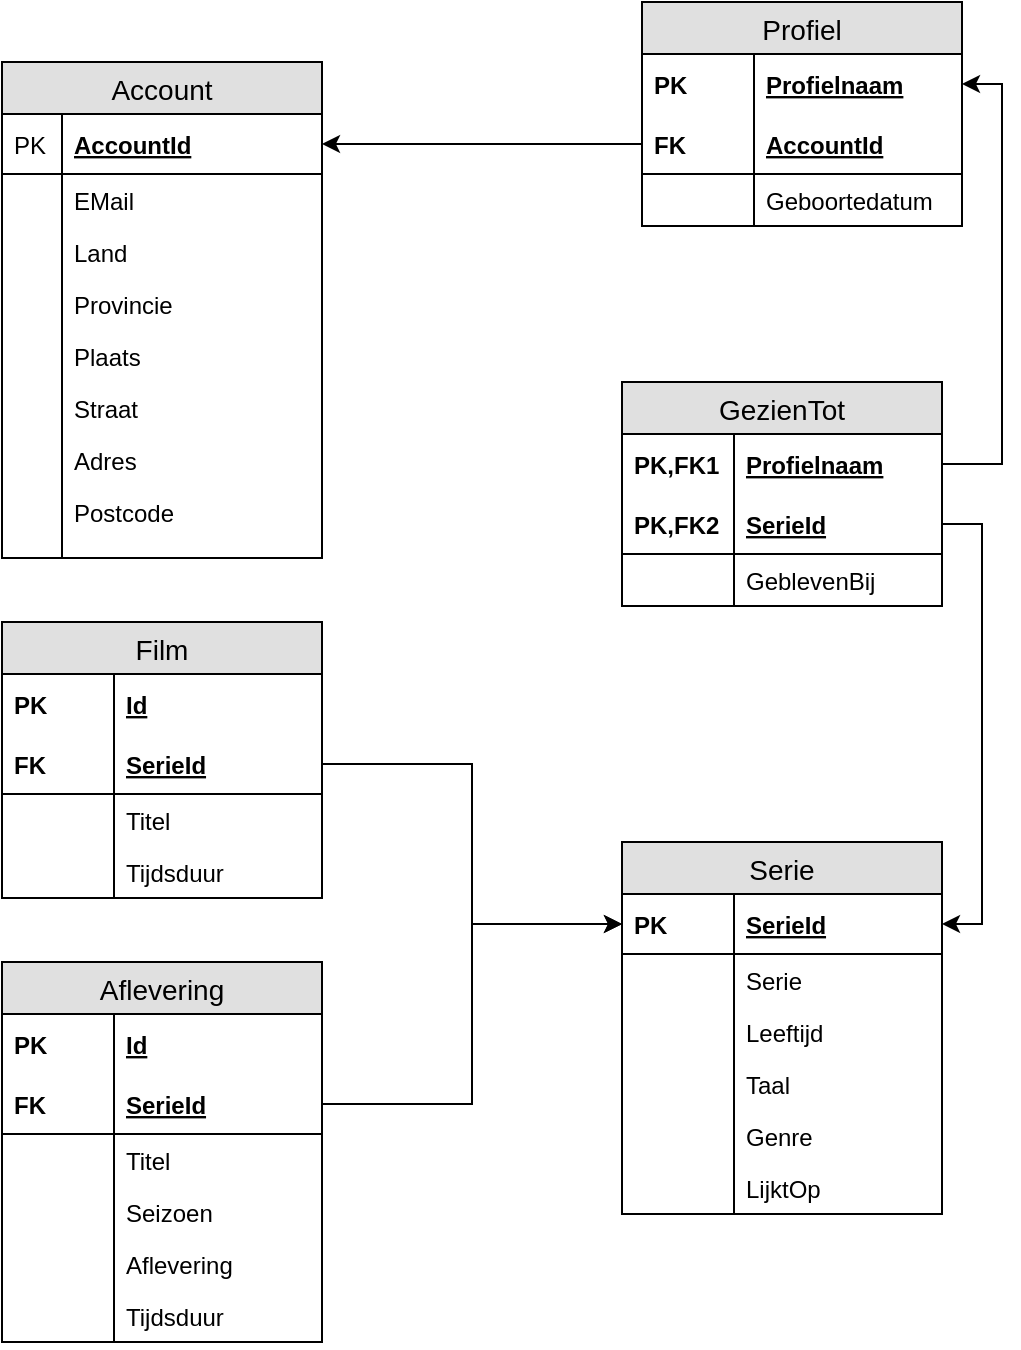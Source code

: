 <mxfile version="12.2.2" type="device" pages="1"><diagram id="GTF6Y3XMVISHfkGuBx8w" name="Page-1"><mxGraphModel dx="1463" dy="847" grid="1" gridSize="10" guides="0" tooltips="1" connect="1" arrows="1" fold="1" page="1" pageScale="1" pageWidth="727" pageHeight="869" math="0" shadow="0"><root><mxCell id="0"/><mxCell id="1" parent="0"/><mxCell id="_Yb_HPhV_zAdE_0xKmU--80" value="Film" style="swimlane;fontStyle=0;childLayout=stackLayout;horizontal=1;startSize=26;fillColor=#e0e0e0;horizontalStack=0;resizeParent=1;resizeParentMax=0;resizeLast=0;collapsible=1;marginBottom=0;swimlaneFillColor=#ffffff;align=center;fontSize=14;" parent="1" vertex="1"><mxGeometry x="40" y="680" width="160" height="138" as="geometry"/></mxCell><mxCell id="mfK9eENEzs-aX-TxtbAI-12" value="Id" style="shape=partialRectangle;top=0;left=0;right=0;bottom=0;align=left;verticalAlign=middle;fillColor=none;spacingLeft=60;spacingRight=4;overflow=hidden;rotatable=0;points=[[0,0.5],[1,0.5]];portConstraint=eastwest;dropTarget=0;fontStyle=5;fontSize=12;" parent="_Yb_HPhV_zAdE_0xKmU--80" vertex="1"><mxGeometry y="26" width="160" height="30" as="geometry"/></mxCell><mxCell id="mfK9eENEzs-aX-TxtbAI-13" value="PK" style="shape=partialRectangle;fontStyle=1;top=0;left=0;bottom=0;fillColor=none;align=left;verticalAlign=middle;spacingLeft=4;spacingRight=4;overflow=hidden;rotatable=0;points=[];portConstraint=eastwest;part=1;fontSize=12;" parent="mfK9eENEzs-aX-TxtbAI-12" vertex="1" connectable="0"><mxGeometry width="56" height="30" as="geometry"/></mxCell><mxCell id="_Yb_HPhV_zAdE_0xKmU--83" value="SerieId" style="shape=partialRectangle;top=0;left=0;right=0;bottom=1;align=left;verticalAlign=middle;fillColor=none;spacingLeft=60;spacingRight=4;overflow=hidden;rotatable=0;points=[[0,0.5],[1,0.5]];portConstraint=eastwest;dropTarget=0;fontStyle=5;fontSize=12;" parent="_Yb_HPhV_zAdE_0xKmU--80" vertex="1"><mxGeometry y="56" width="160" height="30" as="geometry"/></mxCell><mxCell id="_Yb_HPhV_zAdE_0xKmU--84" value="FK" style="shape=partialRectangle;fontStyle=1;top=0;left=0;bottom=0;fillColor=none;align=left;verticalAlign=middle;spacingLeft=4;spacingRight=4;overflow=hidden;rotatable=0;points=[];portConstraint=eastwest;part=1;fontSize=12;" parent="_Yb_HPhV_zAdE_0xKmU--83" vertex="1" connectable="0"><mxGeometry width="56" height="30" as="geometry"/></mxCell><mxCell id="1tCk3vJiVh89fxVoKghc-22" value="Titel" style="shape=partialRectangle;top=0;left=0;right=0;bottom=0;align=left;verticalAlign=top;fillColor=none;spacingLeft=60;spacingRight=4;overflow=hidden;rotatable=0;points=[[0,0.5],[1,0.5]];portConstraint=eastwest;dropTarget=0;fontSize=12;" parent="_Yb_HPhV_zAdE_0xKmU--80" vertex="1"><mxGeometry y="86" width="160" height="26" as="geometry"/></mxCell><mxCell id="1tCk3vJiVh89fxVoKghc-23" value="" style="shape=partialRectangle;top=0;left=0;bottom=0;fillColor=none;align=left;verticalAlign=top;spacingLeft=4;spacingRight=4;overflow=hidden;rotatable=0;points=[];portConstraint=eastwest;part=1;fontSize=12;" parent="1tCk3vJiVh89fxVoKghc-22" vertex="1" connectable="0"><mxGeometry width="56" height="26" as="geometry"/></mxCell><mxCell id="_Yb_HPhV_zAdE_0xKmU--92" value="Tijdsduur" style="shape=partialRectangle;top=0;left=0;right=0;bottom=0;align=left;verticalAlign=top;fillColor=none;spacingLeft=60;spacingRight=4;overflow=hidden;rotatable=0;points=[[0,0.5],[1,0.5]];portConstraint=eastwest;dropTarget=0;fontSize=12;" parent="_Yb_HPhV_zAdE_0xKmU--80" vertex="1"><mxGeometry y="112" width="160" height="26" as="geometry"/></mxCell><mxCell id="_Yb_HPhV_zAdE_0xKmU--93" value="" style="shape=partialRectangle;top=0;left=0;bottom=0;fillColor=none;align=left;verticalAlign=top;spacingLeft=4;spacingRight=4;overflow=hidden;rotatable=0;points=[];portConstraint=eastwest;part=1;fontSize=12;" parent="_Yb_HPhV_zAdE_0xKmU--92" vertex="1" connectable="0"><mxGeometry width="56" height="26" as="geometry"/></mxCell><mxCell id="_Yb_HPhV_zAdE_0xKmU--98" value="Serie" style="swimlane;fontStyle=0;childLayout=stackLayout;horizontal=1;startSize=26;fillColor=#e0e0e0;horizontalStack=0;resizeParent=1;resizeParentMax=0;resizeLast=0;collapsible=1;marginBottom=0;swimlaneFillColor=#ffffff;align=center;fontSize=14;" parent="1" vertex="1"><mxGeometry x="350" y="790" width="160" height="186" as="geometry"/></mxCell><mxCell id="1tCk3vJiVh89fxVoKghc-26" value="SerieId" style="shape=partialRectangle;top=0;left=0;right=0;bottom=1;align=left;verticalAlign=middle;fillColor=none;spacingLeft=60;spacingRight=4;overflow=hidden;rotatable=0;points=[[0,0.5],[1,0.5]];portConstraint=eastwest;dropTarget=0;fontStyle=5;fontSize=12;" parent="_Yb_HPhV_zAdE_0xKmU--98" vertex="1"><mxGeometry y="26" width="160" height="30" as="geometry"/></mxCell><mxCell id="1tCk3vJiVh89fxVoKghc-27" value="PK" style="shape=partialRectangle;fontStyle=1;top=0;left=0;bottom=0;fillColor=none;align=left;verticalAlign=middle;spacingLeft=4;spacingRight=4;overflow=hidden;rotatable=0;points=[];portConstraint=eastwest;part=1;fontSize=12;" parent="1tCk3vJiVh89fxVoKghc-26" vertex="1" connectable="0"><mxGeometry width="56" height="30" as="geometry"/></mxCell><mxCell id="1tCk3vJiVh89fxVoKghc-1" value="Serie" style="shape=partialRectangle;top=0;left=0;right=0;bottom=0;align=left;verticalAlign=top;fillColor=none;spacingLeft=60;spacingRight=4;overflow=hidden;rotatable=0;points=[[0,0.5],[1,0.5]];portConstraint=eastwest;dropTarget=0;fontSize=12;" parent="_Yb_HPhV_zAdE_0xKmU--98" vertex="1"><mxGeometry y="56" width="160" height="26" as="geometry"/></mxCell><mxCell id="1tCk3vJiVh89fxVoKghc-2" value="" style="shape=partialRectangle;top=0;left=0;bottom=0;fillColor=none;align=left;verticalAlign=top;spacingLeft=4;spacingRight=4;overflow=hidden;rotatable=0;points=[];portConstraint=eastwest;part=1;fontSize=12;" parent="1tCk3vJiVh89fxVoKghc-1" vertex="1" connectable="0"><mxGeometry width="56" height="26" as="geometry"/></mxCell><mxCell id="_Yb_HPhV_zAdE_0xKmU--105" value="Leeftijd" style="shape=partialRectangle;top=0;left=0;right=0;bottom=0;align=left;verticalAlign=top;fillColor=none;spacingLeft=60;spacingRight=4;overflow=hidden;rotatable=0;points=[[0,0.5],[1,0.5]];portConstraint=eastwest;dropTarget=0;fontSize=12;" parent="_Yb_HPhV_zAdE_0xKmU--98" vertex="1"><mxGeometry y="82" width="160" height="26" as="geometry"/></mxCell><mxCell id="_Yb_HPhV_zAdE_0xKmU--106" value="" style="shape=partialRectangle;top=0;left=0;bottom=0;fillColor=none;align=left;verticalAlign=top;spacingLeft=4;spacingRight=4;overflow=hidden;rotatable=0;points=[];portConstraint=eastwest;part=1;fontSize=12;" parent="_Yb_HPhV_zAdE_0xKmU--105" vertex="1" connectable="0"><mxGeometry width="56" height="26" as="geometry"/></mxCell><mxCell id="1tCk3vJiVh89fxVoKghc-5" value="Taal" style="shape=partialRectangle;top=0;left=0;right=0;bottom=0;align=left;verticalAlign=top;fillColor=none;spacingLeft=60;spacingRight=4;overflow=hidden;rotatable=0;points=[[0,0.5],[1,0.5]];portConstraint=eastwest;dropTarget=0;fontSize=12;" parent="_Yb_HPhV_zAdE_0xKmU--98" vertex="1"><mxGeometry y="108" width="160" height="26" as="geometry"/></mxCell><mxCell id="1tCk3vJiVh89fxVoKghc-6" value="" style="shape=partialRectangle;top=0;left=0;bottom=0;fillColor=none;align=left;verticalAlign=top;spacingLeft=4;spacingRight=4;overflow=hidden;rotatable=0;points=[];portConstraint=eastwest;part=1;fontSize=12;" parent="1tCk3vJiVh89fxVoKghc-5" vertex="1" connectable="0"><mxGeometry width="56" height="26" as="geometry"/></mxCell><mxCell id="1tCk3vJiVh89fxVoKghc-3" value="Genre" style="shape=partialRectangle;top=0;left=0;right=0;bottom=0;align=left;verticalAlign=top;fillColor=none;spacingLeft=60;spacingRight=4;overflow=hidden;rotatable=0;points=[[0,0.5],[1,0.5]];portConstraint=eastwest;dropTarget=0;fontSize=12;" parent="_Yb_HPhV_zAdE_0xKmU--98" vertex="1"><mxGeometry y="134" width="160" height="26" as="geometry"/></mxCell><mxCell id="1tCk3vJiVh89fxVoKghc-4" value="" style="shape=partialRectangle;top=0;left=0;bottom=0;fillColor=none;align=left;verticalAlign=top;spacingLeft=4;spacingRight=4;overflow=hidden;rotatable=0;points=[];portConstraint=eastwest;part=1;fontSize=12;" parent="1tCk3vJiVh89fxVoKghc-3" vertex="1" connectable="0"><mxGeometry width="56" height="26" as="geometry"/></mxCell><mxCell id="1tCk3vJiVh89fxVoKghc-7" value="LijktOp" style="shape=partialRectangle;top=0;left=0;right=0;bottom=0;align=left;verticalAlign=top;fillColor=none;spacingLeft=60;spacingRight=4;overflow=hidden;rotatable=0;points=[[0,0.5],[1,0.5]];portConstraint=eastwest;dropTarget=0;fontSize=12;" parent="_Yb_HPhV_zAdE_0xKmU--98" vertex="1"><mxGeometry y="160" width="160" height="26" as="geometry"/></mxCell><mxCell id="1tCk3vJiVh89fxVoKghc-8" value="" style="shape=partialRectangle;top=0;left=0;bottom=0;fillColor=none;align=left;verticalAlign=top;spacingLeft=4;spacingRight=4;overflow=hidden;rotatable=0;points=[];portConstraint=eastwest;part=1;fontSize=12;" parent="1tCk3vJiVh89fxVoKghc-7" vertex="1" connectable="0"><mxGeometry width="56" height="26" as="geometry"/></mxCell><mxCell id="_Yb_HPhV_zAdE_0xKmU--114" value="Account" style="swimlane;fontStyle=0;childLayout=stackLayout;horizontal=1;startSize=26;fillColor=#e0e0e0;horizontalStack=0;resizeParent=1;resizeParentMax=0;resizeLast=0;collapsible=1;marginBottom=0;swimlaneFillColor=#ffffff;align=center;fontSize=14;" parent="1" vertex="1"><mxGeometry x="40" y="400" width="160" height="248" as="geometry"/></mxCell><mxCell id="_Yb_HPhV_zAdE_0xKmU--115" value="AccountId" style="shape=partialRectangle;top=0;left=0;right=0;bottom=1;align=left;verticalAlign=middle;fillColor=none;spacingLeft=34;spacingRight=4;overflow=hidden;rotatable=0;points=[[0,0.5],[1,0.5]];portConstraint=eastwest;dropTarget=0;fontStyle=5;fontSize=12;" parent="_Yb_HPhV_zAdE_0xKmU--114" vertex="1"><mxGeometry y="26" width="160" height="30" as="geometry"/></mxCell><mxCell id="_Yb_HPhV_zAdE_0xKmU--116" value="PK" style="shape=partialRectangle;top=0;left=0;bottom=0;fillColor=none;align=left;verticalAlign=middle;spacingLeft=4;spacingRight=4;overflow=hidden;rotatable=0;points=[];portConstraint=eastwest;part=1;fontSize=12;" parent="_Yb_HPhV_zAdE_0xKmU--115" vertex="1" connectable="0"><mxGeometry width="30" height="30" as="geometry"/></mxCell><mxCell id="_Yb_HPhV_zAdE_0xKmU--117" value="EMail" style="shape=partialRectangle;top=0;left=0;right=0;bottom=0;align=left;verticalAlign=top;fillColor=none;spacingLeft=34;spacingRight=4;overflow=hidden;rotatable=0;points=[[0,0.5],[1,0.5]];portConstraint=eastwest;dropTarget=0;fontSize=12;" parent="_Yb_HPhV_zAdE_0xKmU--114" vertex="1"><mxGeometry y="56" width="160" height="26" as="geometry"/></mxCell><mxCell id="_Yb_HPhV_zAdE_0xKmU--118" value="" style="shape=partialRectangle;top=0;left=0;bottom=0;fillColor=none;align=left;verticalAlign=top;spacingLeft=4;spacingRight=4;overflow=hidden;rotatable=0;points=[];portConstraint=eastwest;part=1;fontSize=12;" parent="_Yb_HPhV_zAdE_0xKmU--117" vertex="1" connectable="0"><mxGeometry width="30" height="26" as="geometry"/></mxCell><mxCell id="_Yb_HPhV_zAdE_0xKmU--119" value="Land" style="shape=partialRectangle;top=0;left=0;right=0;bottom=0;align=left;verticalAlign=top;fillColor=none;spacingLeft=34;spacingRight=4;overflow=hidden;rotatable=0;points=[[0,0.5],[1,0.5]];portConstraint=eastwest;dropTarget=0;fontSize=12;" parent="_Yb_HPhV_zAdE_0xKmU--114" vertex="1"><mxGeometry y="82" width="160" height="26" as="geometry"/></mxCell><mxCell id="_Yb_HPhV_zAdE_0xKmU--120" value="" style="shape=partialRectangle;top=0;left=0;bottom=0;fillColor=none;align=left;verticalAlign=top;spacingLeft=4;spacingRight=4;overflow=hidden;rotatable=0;points=[];portConstraint=eastwest;part=1;fontSize=12;" parent="_Yb_HPhV_zAdE_0xKmU--119" vertex="1" connectable="0"><mxGeometry width="30" height="26" as="geometry"/></mxCell><mxCell id="_Yb_HPhV_zAdE_0xKmU--132" value="Provincie" style="shape=partialRectangle;top=0;left=0;right=0;bottom=0;align=left;verticalAlign=top;fillColor=none;spacingLeft=34;spacingRight=4;overflow=hidden;rotatable=0;points=[[0,0.5],[1,0.5]];portConstraint=eastwest;dropTarget=0;fontSize=12;" parent="_Yb_HPhV_zAdE_0xKmU--114" vertex="1"><mxGeometry y="108" width="160" height="26" as="geometry"/></mxCell><mxCell id="_Yb_HPhV_zAdE_0xKmU--133" value="" style="shape=partialRectangle;top=0;left=0;bottom=0;fillColor=none;align=left;verticalAlign=top;spacingLeft=4;spacingRight=4;overflow=hidden;rotatable=0;points=[];portConstraint=eastwest;part=1;fontSize=12;" parent="_Yb_HPhV_zAdE_0xKmU--132" vertex="1" connectable="0"><mxGeometry width="30" height="26" as="geometry"/></mxCell><mxCell id="_Yb_HPhV_zAdE_0xKmU--121" value="Plaats" style="shape=partialRectangle;top=0;left=0;right=0;bottom=0;align=left;verticalAlign=top;fillColor=none;spacingLeft=34;spacingRight=4;overflow=hidden;rotatable=0;points=[[0,0.5],[1,0.5]];portConstraint=eastwest;dropTarget=0;fontSize=12;" parent="_Yb_HPhV_zAdE_0xKmU--114" vertex="1"><mxGeometry y="134" width="160" height="26" as="geometry"/></mxCell><mxCell id="_Yb_HPhV_zAdE_0xKmU--122" value="" style="shape=partialRectangle;top=0;left=0;bottom=0;fillColor=none;align=left;verticalAlign=top;spacingLeft=4;spacingRight=4;overflow=hidden;rotatable=0;points=[];portConstraint=eastwest;part=1;fontSize=12;" parent="_Yb_HPhV_zAdE_0xKmU--121" vertex="1" connectable="0"><mxGeometry width="30" height="26" as="geometry"/></mxCell><mxCell id="_Yb_HPhV_zAdE_0xKmU--134" value="Straat" style="shape=partialRectangle;top=0;left=0;right=0;bottom=0;align=left;verticalAlign=top;fillColor=none;spacingLeft=34;spacingRight=4;overflow=hidden;rotatable=0;points=[[0,0.5],[1,0.5]];portConstraint=eastwest;dropTarget=0;fontSize=12;" parent="_Yb_HPhV_zAdE_0xKmU--114" vertex="1"><mxGeometry y="160" width="160" height="26" as="geometry"/></mxCell><mxCell id="_Yb_HPhV_zAdE_0xKmU--135" value="" style="shape=partialRectangle;top=0;left=0;bottom=0;fillColor=none;align=left;verticalAlign=top;spacingLeft=4;spacingRight=4;overflow=hidden;rotatable=0;points=[];portConstraint=eastwest;part=1;fontSize=12;" parent="_Yb_HPhV_zAdE_0xKmU--134" vertex="1" connectable="0"><mxGeometry width="30" height="26" as="geometry"/></mxCell><mxCell id="_Yb_HPhV_zAdE_0xKmU--138" value="Adres" style="shape=partialRectangle;top=0;left=0;right=0;bottom=0;align=left;verticalAlign=top;fillColor=none;spacingLeft=34;spacingRight=4;overflow=hidden;rotatable=0;points=[[0,0.5],[1,0.5]];portConstraint=eastwest;dropTarget=0;fontSize=12;" parent="_Yb_HPhV_zAdE_0xKmU--114" vertex="1"><mxGeometry y="186" width="160" height="26" as="geometry"/></mxCell><mxCell id="_Yb_HPhV_zAdE_0xKmU--139" value="" style="shape=partialRectangle;top=0;left=0;bottom=0;fillColor=none;align=left;verticalAlign=top;spacingLeft=4;spacingRight=4;overflow=hidden;rotatable=0;points=[];portConstraint=eastwest;part=1;fontSize=12;" parent="_Yb_HPhV_zAdE_0xKmU--138" vertex="1" connectable="0"><mxGeometry width="30" height="26" as="geometry"/></mxCell><mxCell id="_Yb_HPhV_zAdE_0xKmU--136" value="Postcode" style="shape=partialRectangle;top=0;left=0;right=0;bottom=0;align=left;verticalAlign=top;fillColor=none;spacingLeft=34;spacingRight=4;overflow=hidden;rotatable=0;points=[[0,0.5],[1,0.5]];portConstraint=eastwest;dropTarget=0;fontSize=12;" parent="_Yb_HPhV_zAdE_0xKmU--114" vertex="1"><mxGeometry y="212" width="160" height="26" as="geometry"/></mxCell><mxCell id="_Yb_HPhV_zAdE_0xKmU--137" value="" style="shape=partialRectangle;top=0;left=0;bottom=0;fillColor=none;align=left;verticalAlign=top;spacingLeft=4;spacingRight=4;overflow=hidden;rotatable=0;points=[];portConstraint=eastwest;part=1;fontSize=12;" parent="_Yb_HPhV_zAdE_0xKmU--136" vertex="1" connectable="0"><mxGeometry width="30" height="26" as="geometry"/></mxCell><mxCell id="_Yb_HPhV_zAdE_0xKmU--123" value="" style="shape=partialRectangle;top=0;left=0;right=0;bottom=0;align=left;verticalAlign=top;fillColor=none;spacingLeft=34;spacingRight=4;overflow=hidden;rotatable=0;points=[[0,0.5],[1,0.5]];portConstraint=eastwest;dropTarget=0;fontSize=12;" parent="_Yb_HPhV_zAdE_0xKmU--114" vertex="1"><mxGeometry y="238" width="160" height="10" as="geometry"/></mxCell><mxCell id="_Yb_HPhV_zAdE_0xKmU--124" value="" style="shape=partialRectangle;top=0;left=0;bottom=0;fillColor=none;align=left;verticalAlign=top;spacingLeft=4;spacingRight=4;overflow=hidden;rotatable=0;points=[];portConstraint=eastwest;part=1;fontSize=12;" parent="_Yb_HPhV_zAdE_0xKmU--123" vertex="1" connectable="0"><mxGeometry width="30" height="10" as="geometry"/></mxCell><mxCell id="_Yb_HPhV_zAdE_0xKmU--125" value="Profiel" style="swimlane;fontStyle=0;childLayout=stackLayout;horizontal=1;startSize=26;fillColor=#e0e0e0;horizontalStack=0;resizeParent=1;resizeParentMax=0;resizeLast=0;collapsible=1;marginBottom=0;swimlaneFillColor=#ffffff;align=center;fontSize=14;" parent="1" vertex="1"><mxGeometry x="360" y="370" width="160" height="112" as="geometry"/></mxCell><mxCell id="mfK9eENEzs-aX-TxtbAI-22" value="Profielnaam" style="shape=partialRectangle;top=0;left=0;right=0;bottom=0;align=left;verticalAlign=middle;fillColor=none;spacingLeft=60;spacingRight=4;overflow=hidden;rotatable=0;points=[[0,0.5],[1,0.5]];portConstraint=eastwest;dropTarget=0;fontStyle=5;fontSize=12;" parent="_Yb_HPhV_zAdE_0xKmU--125" vertex="1"><mxGeometry y="26" width="160" height="30" as="geometry"/></mxCell><mxCell id="mfK9eENEzs-aX-TxtbAI-23" value="PK" style="shape=partialRectangle;fontStyle=1;top=0;left=0;bottom=0;fillColor=none;align=left;verticalAlign=middle;spacingLeft=4;spacingRight=4;overflow=hidden;rotatable=0;points=[];portConstraint=eastwest;part=1;fontSize=12;" parent="mfK9eENEzs-aX-TxtbAI-22" vertex="1" connectable="0"><mxGeometry width="56" height="30" as="geometry"/></mxCell><mxCell id="_Yb_HPhV_zAdE_0xKmU--128" value="AccountId" style="shape=partialRectangle;top=0;left=0;right=0;bottom=1;align=left;verticalAlign=middle;fillColor=none;spacingLeft=60;spacingRight=4;overflow=hidden;rotatable=0;points=[[0,0.5],[1,0.5]];portConstraint=eastwest;dropTarget=0;fontStyle=5;fontSize=12;" parent="_Yb_HPhV_zAdE_0xKmU--125" vertex="1"><mxGeometry y="56" width="160" height="30" as="geometry"/></mxCell><mxCell id="_Yb_HPhV_zAdE_0xKmU--129" value="FK" style="shape=partialRectangle;fontStyle=1;top=0;left=0;bottom=0;fillColor=none;align=left;verticalAlign=middle;spacingLeft=4;spacingRight=4;overflow=hidden;rotatable=0;points=[];portConstraint=eastwest;part=1;fontSize=12;" parent="_Yb_HPhV_zAdE_0xKmU--128" vertex="1" connectable="0"><mxGeometry width="56" height="30" as="geometry"/></mxCell><mxCell id="_Yb_HPhV_zAdE_0xKmU--130" value="Geboortedatum" style="shape=partialRectangle;top=0;left=0;right=0;bottom=0;align=left;verticalAlign=top;fillColor=none;spacingLeft=60;spacingRight=4;overflow=hidden;rotatable=0;points=[[0,0.5],[1,0.5]];portConstraint=eastwest;dropTarget=0;fontSize=12;" parent="_Yb_HPhV_zAdE_0xKmU--125" vertex="1"><mxGeometry y="86" width="160" height="26" as="geometry"/></mxCell><mxCell id="_Yb_HPhV_zAdE_0xKmU--131" value="" style="shape=partialRectangle;top=0;left=0;bottom=0;fillColor=none;align=left;verticalAlign=top;spacingLeft=4;spacingRight=4;overflow=hidden;rotatable=0;points=[];portConstraint=eastwest;part=1;fontSize=12;" parent="_Yb_HPhV_zAdE_0xKmU--130" vertex="1" connectable="0"><mxGeometry width="56" height="26" as="geometry"/></mxCell><mxCell id="1tCk3vJiVh89fxVoKghc-9" value="Aflevering" style="swimlane;fontStyle=0;childLayout=stackLayout;horizontal=1;startSize=26;fillColor=#e0e0e0;horizontalStack=0;resizeParent=1;resizeParentMax=0;resizeLast=0;collapsible=1;marginBottom=0;swimlaneFillColor=#ffffff;align=center;fontSize=14;" parent="1" vertex="1"><mxGeometry x="40" y="850" width="160" height="190" as="geometry"/></mxCell><mxCell id="mfK9eENEzs-aX-TxtbAI-10" value="Id" style="shape=partialRectangle;top=0;left=0;right=0;bottom=0;align=left;verticalAlign=middle;fillColor=none;spacingLeft=60;spacingRight=4;overflow=hidden;rotatable=0;points=[[0,0.5],[1,0.5]];portConstraint=eastwest;dropTarget=0;fontStyle=5;fontSize=12;" parent="1tCk3vJiVh89fxVoKghc-9" vertex="1"><mxGeometry y="26" width="160" height="30" as="geometry"/></mxCell><mxCell id="mfK9eENEzs-aX-TxtbAI-11" value="PK" style="shape=partialRectangle;fontStyle=1;top=0;left=0;bottom=0;fillColor=none;align=left;verticalAlign=middle;spacingLeft=4;spacingRight=4;overflow=hidden;rotatable=0;points=[];portConstraint=eastwest;part=1;fontSize=12;" parent="mfK9eENEzs-aX-TxtbAI-10" vertex="1" connectable="0"><mxGeometry width="56" height="30" as="geometry"/></mxCell><mxCell id="1tCk3vJiVh89fxVoKghc-10" value="SerieId" style="shape=partialRectangle;top=0;left=0;right=0;bottom=1;align=left;verticalAlign=middle;fillColor=none;spacingLeft=60;spacingRight=4;overflow=hidden;rotatable=0;points=[[0,0.5],[1,0.5]];portConstraint=eastwest;dropTarget=0;fontStyle=5;fontSize=12;" parent="1tCk3vJiVh89fxVoKghc-9" vertex="1"><mxGeometry y="56" width="160" height="30" as="geometry"/></mxCell><mxCell id="1tCk3vJiVh89fxVoKghc-11" value="FK" style="shape=partialRectangle;fontStyle=1;top=0;left=0;bottom=0;fillColor=none;align=left;verticalAlign=middle;spacingLeft=4;spacingRight=4;overflow=hidden;rotatable=0;points=[];portConstraint=eastwest;part=1;fontSize=12;" parent="1tCk3vJiVh89fxVoKghc-10" vertex="1" connectable="0"><mxGeometry width="56" height="30" as="geometry"/></mxCell><mxCell id="1tCk3vJiVh89fxVoKghc-14" value="Titel" style="shape=partialRectangle;top=0;left=0;right=0;bottom=0;align=left;verticalAlign=top;fillColor=none;spacingLeft=60;spacingRight=4;overflow=hidden;rotatable=0;points=[[0,0.5],[1,0.5]];portConstraint=eastwest;dropTarget=0;fontSize=12;" parent="1tCk3vJiVh89fxVoKghc-9" vertex="1"><mxGeometry y="86" width="160" height="26" as="geometry"/></mxCell><mxCell id="1tCk3vJiVh89fxVoKghc-15" value="" style="shape=partialRectangle;top=0;left=0;bottom=0;fillColor=none;align=left;verticalAlign=top;spacingLeft=4;spacingRight=4;overflow=hidden;rotatable=0;points=[];portConstraint=eastwest;part=1;fontSize=12;" parent="1tCk3vJiVh89fxVoKghc-14" vertex="1" connectable="0"><mxGeometry width="56" height="26" as="geometry"/></mxCell><mxCell id="1tCk3vJiVh89fxVoKghc-16" value="Seizoen" style="shape=partialRectangle;top=0;left=0;right=0;bottom=0;align=left;verticalAlign=top;fillColor=none;spacingLeft=60;spacingRight=4;overflow=hidden;rotatable=0;points=[[0,0.5],[1,0.5]];portConstraint=eastwest;dropTarget=0;fontSize=12;" parent="1tCk3vJiVh89fxVoKghc-9" vertex="1"><mxGeometry y="112" width="160" height="26" as="geometry"/></mxCell><mxCell id="1tCk3vJiVh89fxVoKghc-17" value="" style="shape=partialRectangle;top=0;left=0;bottom=0;fillColor=none;align=left;verticalAlign=top;spacingLeft=4;spacingRight=4;overflow=hidden;rotatable=0;points=[];portConstraint=eastwest;part=1;fontSize=12;" parent="1tCk3vJiVh89fxVoKghc-16" vertex="1" connectable="0"><mxGeometry width="56" height="26" as="geometry"/></mxCell><mxCell id="1tCk3vJiVh89fxVoKghc-18" value="Aflevering" style="shape=partialRectangle;top=0;left=0;right=0;bottom=0;align=left;verticalAlign=top;fillColor=none;spacingLeft=60;spacingRight=4;overflow=hidden;rotatable=0;points=[[0,0.5],[1,0.5]];portConstraint=eastwest;dropTarget=0;fontSize=12;" parent="1tCk3vJiVh89fxVoKghc-9" vertex="1"><mxGeometry y="138" width="160" height="26" as="geometry"/></mxCell><mxCell id="1tCk3vJiVh89fxVoKghc-19" value="" style="shape=partialRectangle;top=0;left=0;bottom=0;fillColor=none;align=left;verticalAlign=top;spacingLeft=4;spacingRight=4;overflow=hidden;rotatable=0;points=[];portConstraint=eastwest;part=1;fontSize=12;" parent="1tCk3vJiVh89fxVoKghc-18" vertex="1" connectable="0"><mxGeometry width="56" height="26" as="geometry"/></mxCell><mxCell id="1tCk3vJiVh89fxVoKghc-20" value="Tijdsduur" style="shape=partialRectangle;top=0;left=0;right=0;bottom=0;align=left;verticalAlign=top;fillColor=none;spacingLeft=60;spacingRight=4;overflow=hidden;rotatable=0;points=[[0,0.5],[1,0.5]];portConstraint=eastwest;dropTarget=0;fontSize=12;" parent="1tCk3vJiVh89fxVoKghc-9" vertex="1"><mxGeometry y="164" width="160" height="26" as="geometry"/></mxCell><mxCell id="1tCk3vJiVh89fxVoKghc-21" value="" style="shape=partialRectangle;top=0;left=0;bottom=0;fillColor=none;align=left;verticalAlign=top;spacingLeft=4;spacingRight=4;overflow=hidden;rotatable=0;points=[];portConstraint=eastwest;part=1;fontSize=12;" parent="1tCk3vJiVh89fxVoKghc-20" vertex="1" connectable="0"><mxGeometry width="56" height="26" as="geometry"/></mxCell><mxCell id="mfK9eENEzs-aX-TxtbAI-1" value="GezienTot" style="swimlane;fontStyle=0;childLayout=stackLayout;horizontal=1;startSize=26;fillColor=#e0e0e0;horizontalStack=0;resizeParent=1;resizeParentMax=0;resizeLast=0;collapsible=1;marginBottom=0;swimlaneFillColor=#ffffff;align=center;fontSize=14;" parent="1" vertex="1"><mxGeometry x="350" y="560" width="160" height="112" as="geometry"/></mxCell><mxCell id="mfK9eENEzs-aX-TxtbAI-2" value="Profielnaam" style="shape=partialRectangle;top=0;left=0;right=0;bottom=0;align=left;verticalAlign=middle;fillColor=none;spacingLeft=60;spacingRight=4;overflow=hidden;rotatable=0;points=[[0,0.5],[1,0.5]];portConstraint=eastwest;dropTarget=0;fontStyle=5;fontSize=12;" parent="mfK9eENEzs-aX-TxtbAI-1" vertex="1"><mxGeometry y="26" width="160" height="30" as="geometry"/></mxCell><mxCell id="mfK9eENEzs-aX-TxtbAI-3" value="PK,FK1" style="shape=partialRectangle;fontStyle=1;top=0;left=0;bottom=0;fillColor=none;align=left;verticalAlign=middle;spacingLeft=4;spacingRight=4;overflow=hidden;rotatable=0;points=[];portConstraint=eastwest;part=1;fontSize=12;" parent="mfK9eENEzs-aX-TxtbAI-2" vertex="1" connectable="0"><mxGeometry width="56" height="30" as="geometry"/></mxCell><mxCell id="mfK9eENEzs-aX-TxtbAI-4" value="SerieId" style="shape=partialRectangle;top=0;left=0;right=0;bottom=1;align=left;verticalAlign=middle;fillColor=none;spacingLeft=60;spacingRight=4;overflow=hidden;rotatable=0;points=[[0,0.5],[1,0.5]];portConstraint=eastwest;dropTarget=0;fontStyle=5;fontSize=12;" parent="mfK9eENEzs-aX-TxtbAI-1" vertex="1"><mxGeometry y="56" width="160" height="30" as="geometry"/></mxCell><mxCell id="mfK9eENEzs-aX-TxtbAI-5" value="PK,FK2" style="shape=partialRectangle;fontStyle=1;top=0;left=0;bottom=0;fillColor=none;align=left;verticalAlign=middle;spacingLeft=4;spacingRight=4;overflow=hidden;rotatable=0;points=[];portConstraint=eastwest;part=1;fontSize=12;" parent="mfK9eENEzs-aX-TxtbAI-4" vertex="1" connectable="0"><mxGeometry width="56" height="30" as="geometry"/></mxCell><mxCell id="mfK9eENEzs-aX-TxtbAI-6" value="GeblevenBij" style="shape=partialRectangle;top=0;left=0;right=0;bottom=0;align=left;verticalAlign=top;fillColor=none;spacingLeft=60;spacingRight=4;overflow=hidden;rotatable=0;points=[[0,0.5],[1,0.5]];portConstraint=eastwest;dropTarget=0;fontSize=12;" parent="mfK9eENEzs-aX-TxtbAI-1" vertex="1"><mxGeometry y="86" width="160" height="26" as="geometry"/></mxCell><mxCell id="mfK9eENEzs-aX-TxtbAI-7" value="" style="shape=partialRectangle;top=0;left=0;bottom=0;fillColor=none;align=left;verticalAlign=top;spacingLeft=4;spacingRight=4;overflow=hidden;rotatable=0;points=[];portConstraint=eastwest;part=1;fontSize=12;" parent="mfK9eENEzs-aX-TxtbAI-6" vertex="1" connectable="0"><mxGeometry width="56" height="26" as="geometry"/></mxCell><mxCell id="mfK9eENEzs-aX-TxtbAI-20" style="edgeStyle=orthogonalEdgeStyle;rounded=0;orthogonalLoop=1;jettySize=auto;html=1;exitX=1;exitY=0.5;exitDx=0;exitDy=0;entryX=0;entryY=0.5;entryDx=0;entryDy=0;" parent="1" source="_Yb_HPhV_zAdE_0xKmU--83" target="1tCk3vJiVh89fxVoKghc-26" edge="1"><mxGeometry relative="1" as="geometry"/></mxCell><mxCell id="mfK9eENEzs-aX-TxtbAI-21" style="edgeStyle=orthogonalEdgeStyle;rounded=0;orthogonalLoop=1;jettySize=auto;html=1;exitX=1;exitY=0.5;exitDx=0;exitDy=0;entryX=0;entryY=0.5;entryDx=0;entryDy=0;" parent="1" source="1tCk3vJiVh89fxVoKghc-10" target="1tCk3vJiVh89fxVoKghc-26" edge="1"><mxGeometry relative="1" as="geometry"/></mxCell><mxCell id="mfK9eENEzs-aX-TxtbAI-25" style="edgeStyle=orthogonalEdgeStyle;rounded=0;orthogonalLoop=1;jettySize=auto;html=1;exitX=0;exitY=0.5;exitDx=0;exitDy=0;entryX=1;entryY=0.5;entryDx=0;entryDy=0;" parent="1" source="_Yb_HPhV_zAdE_0xKmU--128" target="_Yb_HPhV_zAdE_0xKmU--115" edge="1"><mxGeometry relative="1" as="geometry"/></mxCell><mxCell id="mfK9eENEzs-aX-TxtbAI-26" style="edgeStyle=orthogonalEdgeStyle;rounded=0;orthogonalLoop=1;jettySize=auto;html=1;exitX=1;exitY=0.5;exitDx=0;exitDy=0;entryX=1;entryY=0.5;entryDx=0;entryDy=0;" parent="1" source="mfK9eENEzs-aX-TxtbAI-2" target="mfK9eENEzs-aX-TxtbAI-22" edge="1"><mxGeometry relative="1" as="geometry"/></mxCell><mxCell id="mfK9eENEzs-aX-TxtbAI-27" style="edgeStyle=orthogonalEdgeStyle;rounded=0;orthogonalLoop=1;jettySize=auto;html=1;exitX=1;exitY=0.5;exitDx=0;exitDy=0;entryX=1;entryY=0.5;entryDx=0;entryDy=0;" parent="1" source="mfK9eENEzs-aX-TxtbAI-4" target="1tCk3vJiVh89fxVoKghc-26" edge="1"><mxGeometry relative="1" as="geometry"/></mxCell></root></mxGraphModel></diagram></mxfile>